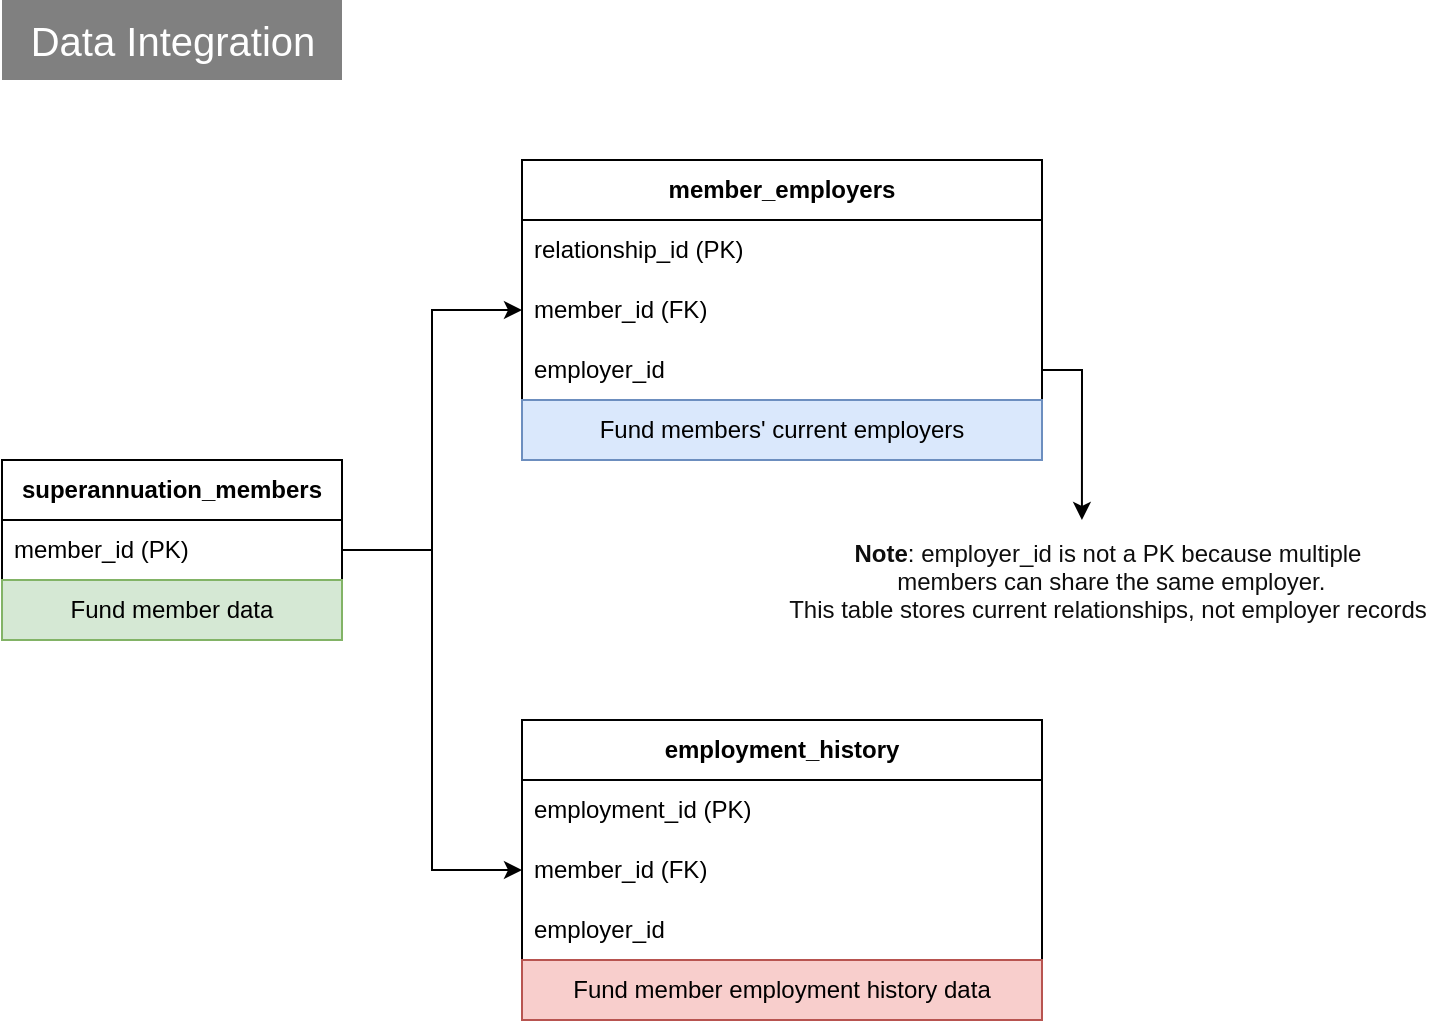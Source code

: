 <mxfile version="26.2.15">
  <diagram name="Page-1" id="9IrlIrh0oaywa5HQTDs_">
    <mxGraphModel dx="1018" dy="777" grid="1" gridSize="10" guides="1" tooltips="1" connect="1" arrows="1" fold="1" page="1" pageScale="1" pageWidth="827" pageHeight="1169" math="0" shadow="0">
      <root>
        <mxCell id="0" />
        <mxCell id="1" parent="0" />
        <mxCell id="Is9APUzuBqhlNd1GARAn-1" value="Data Integration" style="text;html=1;align=center;verticalAlign=middle;resizable=0;points=[];autosize=1;strokeColor=none;fillColor=#808080;fontSize=20;rounded=0;fontColor=#ffffff;shadow=0;glass=0;gradientColor=none;" parent="1" vertex="1">
          <mxGeometry x="60" y="30" width="170" height="40" as="geometry" />
        </mxCell>
        <mxCell id="Is9APUzuBqhlNd1GARAn-2" value="superannuation_members" style="swimlane;fontStyle=1;childLayout=stackLayout;horizontal=1;startSize=30;horizontalStack=0;resizeParent=1;resizeParentMax=0;resizeLast=0;collapsible=1;marginBottom=0;whiteSpace=wrap;html=1;labelBackgroundColor=default;glass=0;shadow=0;rounded=0;" parent="1" vertex="1">
          <mxGeometry x="60" y="260" width="170" height="90" as="geometry" />
        </mxCell>
        <mxCell id="Is9APUzuBqhlNd1GARAn-3" value="member_id (PK)" style="text;strokeColor=none;fillColor=none;align=left;verticalAlign=middle;spacingLeft=4;spacingRight=4;overflow=hidden;points=[[0,0.5],[1,0.5]];portConstraint=eastwest;rotatable=0;whiteSpace=wrap;html=1;" parent="Is9APUzuBqhlNd1GARAn-2" vertex="1">
          <mxGeometry y="30" width="170" height="30" as="geometry" />
        </mxCell>
        <mxCell id="Is9APUzuBqhlNd1GARAn-17" value="Fund member data" style="rounded=0;whiteSpace=wrap;html=1;fillColor=#d5e8d4;strokeColor=#82b366;" parent="Is9APUzuBqhlNd1GARAn-2" vertex="1">
          <mxGeometry y="60" width="170" height="30" as="geometry" />
        </mxCell>
        <mxCell id="Is9APUzuBqhlNd1GARAn-6" value="&lt;b&gt;member_employers&lt;/b&gt;" style="swimlane;fontStyle=0;childLayout=stackLayout;horizontal=1;startSize=30;horizontalStack=0;resizeParent=1;resizeParentMax=0;resizeLast=0;collapsible=1;marginBottom=0;whiteSpace=wrap;html=1;" parent="1" vertex="1">
          <mxGeometry x="320" y="110" width="260" height="150" as="geometry" />
        </mxCell>
        <mxCell id="Is9APUzuBqhlNd1GARAn-7" value="relationship_id (PK)" style="text;strokeColor=none;fillColor=none;align=left;verticalAlign=middle;spacingLeft=4;spacingRight=4;overflow=hidden;points=[[0,0.5],[1,0.5]];portConstraint=eastwest;rotatable=0;whiteSpace=wrap;html=1;" parent="Is9APUzuBqhlNd1GARAn-6" vertex="1">
          <mxGeometry y="30" width="260" height="30" as="geometry" />
        </mxCell>
        <mxCell id="Is9APUzuBqhlNd1GARAn-8" value="member_id (FK)" style="text;strokeColor=none;fillColor=none;align=left;verticalAlign=middle;spacingLeft=4;spacingRight=4;overflow=hidden;points=[[0,0.5],[1,0.5]];portConstraint=eastwest;rotatable=0;whiteSpace=wrap;html=1;" parent="Is9APUzuBqhlNd1GARAn-6" vertex="1">
          <mxGeometry y="60" width="260" height="30" as="geometry" />
        </mxCell>
        <mxCell id="Is9APUzuBqhlNd1GARAn-9" value="employer_id" style="text;strokeColor=none;fillColor=none;align=left;verticalAlign=middle;spacingLeft=4;spacingRight=4;overflow=hidden;points=[[0,0.5],[1,0.5]];portConstraint=eastwest;rotatable=0;whiteSpace=wrap;html=1;" parent="Is9APUzuBqhlNd1GARAn-6" vertex="1">
          <mxGeometry y="90" width="260" height="30" as="geometry" />
        </mxCell>
        <mxCell id="Is9APUzuBqhlNd1GARAn-18" value="Fund members&#39; current employers" style="rounded=0;whiteSpace=wrap;html=1;fillColor=#dae8fc;strokeColor=#6c8ebf;" parent="Is9APUzuBqhlNd1GARAn-6" vertex="1">
          <mxGeometry y="120" width="260" height="30" as="geometry" />
        </mxCell>
        <mxCell id="Is9APUzuBqhlNd1GARAn-10" value="&lt;b&gt;employment_history&lt;/b&gt;" style="swimlane;fontStyle=0;childLayout=stackLayout;horizontal=1;startSize=30;horizontalStack=0;resizeParent=1;resizeParentMax=0;resizeLast=0;collapsible=1;marginBottom=0;whiteSpace=wrap;html=1;" parent="1" vertex="1">
          <mxGeometry x="320" y="390" width="260" height="150" as="geometry" />
        </mxCell>
        <mxCell id="Is9APUzuBqhlNd1GARAn-11" value="employment_id (PK)" style="text;strokeColor=none;fillColor=none;align=left;verticalAlign=middle;spacingLeft=4;spacingRight=4;overflow=hidden;points=[[0,0.5],[1,0.5]];portConstraint=eastwest;rotatable=0;whiteSpace=wrap;html=1;" parent="Is9APUzuBqhlNd1GARAn-10" vertex="1">
          <mxGeometry y="30" width="260" height="30" as="geometry" />
        </mxCell>
        <mxCell id="Is9APUzuBqhlNd1GARAn-12" value="member_id (FK)" style="text;strokeColor=none;fillColor=none;align=left;verticalAlign=middle;spacingLeft=4;spacingRight=4;overflow=hidden;points=[[0,0.5],[1,0.5]];portConstraint=eastwest;rotatable=0;whiteSpace=wrap;html=1;" parent="Is9APUzuBqhlNd1GARAn-10" vertex="1">
          <mxGeometry y="60" width="260" height="30" as="geometry" />
        </mxCell>
        <mxCell id="Is9APUzuBqhlNd1GARAn-13" value="employer_id" style="text;strokeColor=none;fillColor=none;align=left;verticalAlign=middle;spacingLeft=4;spacingRight=4;overflow=hidden;points=[[0,0.5],[1,0.5]];portConstraint=eastwest;rotatable=0;whiteSpace=wrap;html=1;" parent="Is9APUzuBqhlNd1GARAn-10" vertex="1">
          <mxGeometry y="90" width="260" height="30" as="geometry" />
        </mxCell>
        <mxCell id="Is9APUzuBqhlNd1GARAn-19" value="Fund member employment history data" style="rounded=0;whiteSpace=wrap;html=1;fillColor=#f8cecc;strokeColor=#b85450;" parent="Is9APUzuBqhlNd1GARAn-10" vertex="1">
          <mxGeometry y="120" width="260" height="30" as="geometry" />
        </mxCell>
        <mxCell id="Is9APUzuBqhlNd1GARAn-14" style="edgeStyle=orthogonalEdgeStyle;rounded=0;orthogonalLoop=1;jettySize=auto;html=1;exitX=1;exitY=0.5;exitDx=0;exitDy=0;entryX=0;entryY=0.5;entryDx=0;entryDy=0;" parent="1" source="Is9APUzuBqhlNd1GARAn-3" target="Is9APUzuBqhlNd1GARAn-12" edge="1">
          <mxGeometry relative="1" as="geometry" />
        </mxCell>
        <mxCell id="Is9APUzuBqhlNd1GARAn-15" style="edgeStyle=orthogonalEdgeStyle;rounded=0;orthogonalLoop=1;jettySize=auto;html=1;exitX=1;exitY=0.5;exitDx=0;exitDy=0;entryX=0;entryY=0.5;entryDx=0;entryDy=0;" parent="1" source="Is9APUzuBqhlNd1GARAn-3" target="Is9APUzuBqhlNd1GARAn-8" edge="1">
          <mxGeometry relative="1" as="geometry" />
        </mxCell>
        <mxCell id="Is9APUzuBqhlNd1GARAn-32" value="&lt;blockquote style=&quot;margin: 0px 0px 0px 15px; font-variant-numeric: normal; font-variant-east-asian: normal; font-variant-alternates: normal; font-size-adjust: none; font-kerning: auto; font-optical-sizing: auto; font-feature-settings: normal; font-variation-settings: normal; font-variant-position: normal; font-variant-emoji: normal; font-stretch: normal; line-height: normal; color: rgb(14, 14, 14);&quot;&gt;&lt;font face=&quot;Helvetica&quot;&gt;&lt;span style=&quot;&quot; class=&quot;s1&quot;&gt;&lt;b style=&quot;&quot;&gt;Note&lt;/b&gt;: employer_id&lt;/span&gt; is not a PK because multiple&lt;/font&gt;&lt;/blockquote&gt;&lt;blockquote style=&quot;margin: 0px 0px 0px 15px; font-variant-numeric: normal; font-variant-east-asian: normal; font-variant-alternates: normal; font-size-adjust: none; font-kerning: auto; font-optical-sizing: auto; font-feature-settings: normal; font-variation-settings: normal; font-variant-position: normal; font-variant-emoji: normal; font-stretch: normal; line-height: normal; color: rgb(14, 14, 14);&quot;&gt;&lt;font face=&quot;Helvetica&quot;&gt;&amp;nbsp;members can share the same employer.&lt;/font&gt;&lt;/blockquote&gt;&lt;blockquote style=&quot;margin: 0px 0px 0px 15px; font-variant-numeric: normal; font-variant-east-asian: normal; font-variant-alternates: normal; font-size-adjust: none; font-kerning: auto; font-optical-sizing: auto; font-feature-settings: normal; font-variation-settings: normal; font-variant-position: normal; font-variant-emoji: normal; font-stretch: normal; line-height: normal; color: rgb(14, 14, 14);&quot;&gt;&lt;font face=&quot;Helvetica&quot;&gt;This table stores current relationships, not employer records&lt;/font&gt;&lt;/blockquote&gt;" style="text;html=1;align=center;verticalAlign=middle;resizable=0;points=[];autosize=1;strokeColor=none;fillColor=none;" parent="1" vertex="1">
          <mxGeometry x="425" y="290" width="360" height="60" as="geometry" />
        </mxCell>
        <mxCell id="Is9APUzuBqhlNd1GARAn-33" style="edgeStyle=orthogonalEdgeStyle;rounded=0;orthogonalLoop=1;jettySize=auto;html=1;exitX=1;exitY=0.5;exitDx=0;exitDy=0;entryX=0.486;entryY=0;entryDx=0;entryDy=0;entryPerimeter=0;" parent="1" source="Is9APUzuBqhlNd1GARAn-9" target="Is9APUzuBqhlNd1GARAn-32" edge="1">
          <mxGeometry relative="1" as="geometry" />
        </mxCell>
      </root>
    </mxGraphModel>
  </diagram>
</mxfile>
